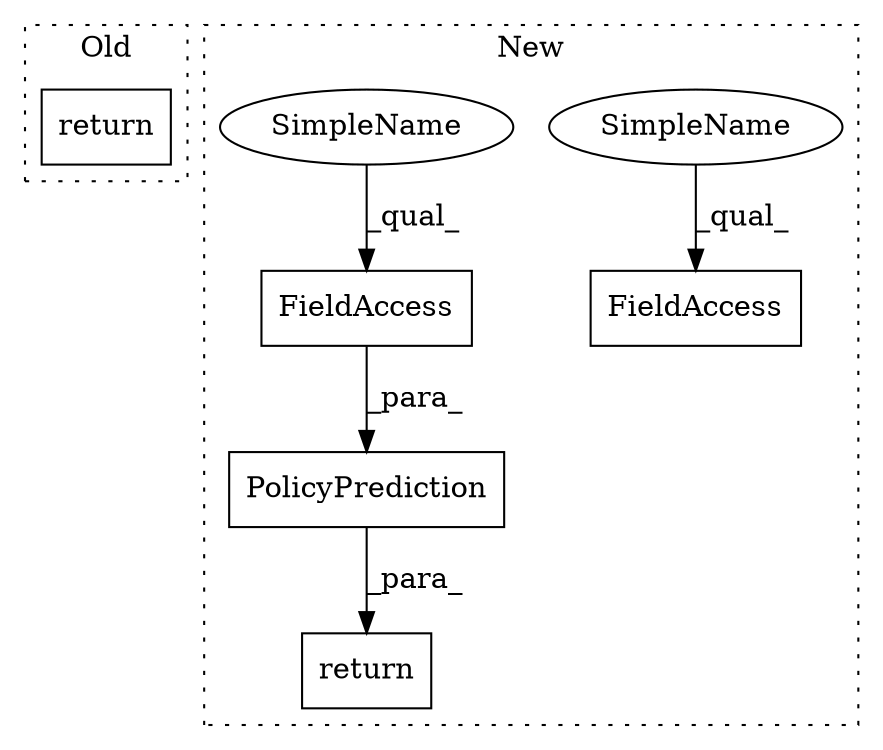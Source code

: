 digraph G {
subgraph cluster0 {
1 [label="return" a="41" s="4713" l="7" shape="box"];
label = "Old";
style="dotted";
}
subgraph cluster1 {
2 [label="PolicyPrediction" a="32" s="4771,4808" l="17,1" shape="box"];
3 [label="return" a="41" s="4764" l="7" shape="box"];
4 [label="FieldAccess" a="22" s="4795" l="13" shape="box"];
5 [label="FieldAccess" a="22" s="5181" l="13" shape="box"];
6 [label="SimpleName" a="42" s="5181" l="4" shape="ellipse"];
7 [label="SimpleName" a="42" s="4795" l="4" shape="ellipse"];
label = "New";
style="dotted";
}
2 -> 3 [label="_para_"];
4 -> 2 [label="_para_"];
6 -> 5 [label="_qual_"];
7 -> 4 [label="_qual_"];
}